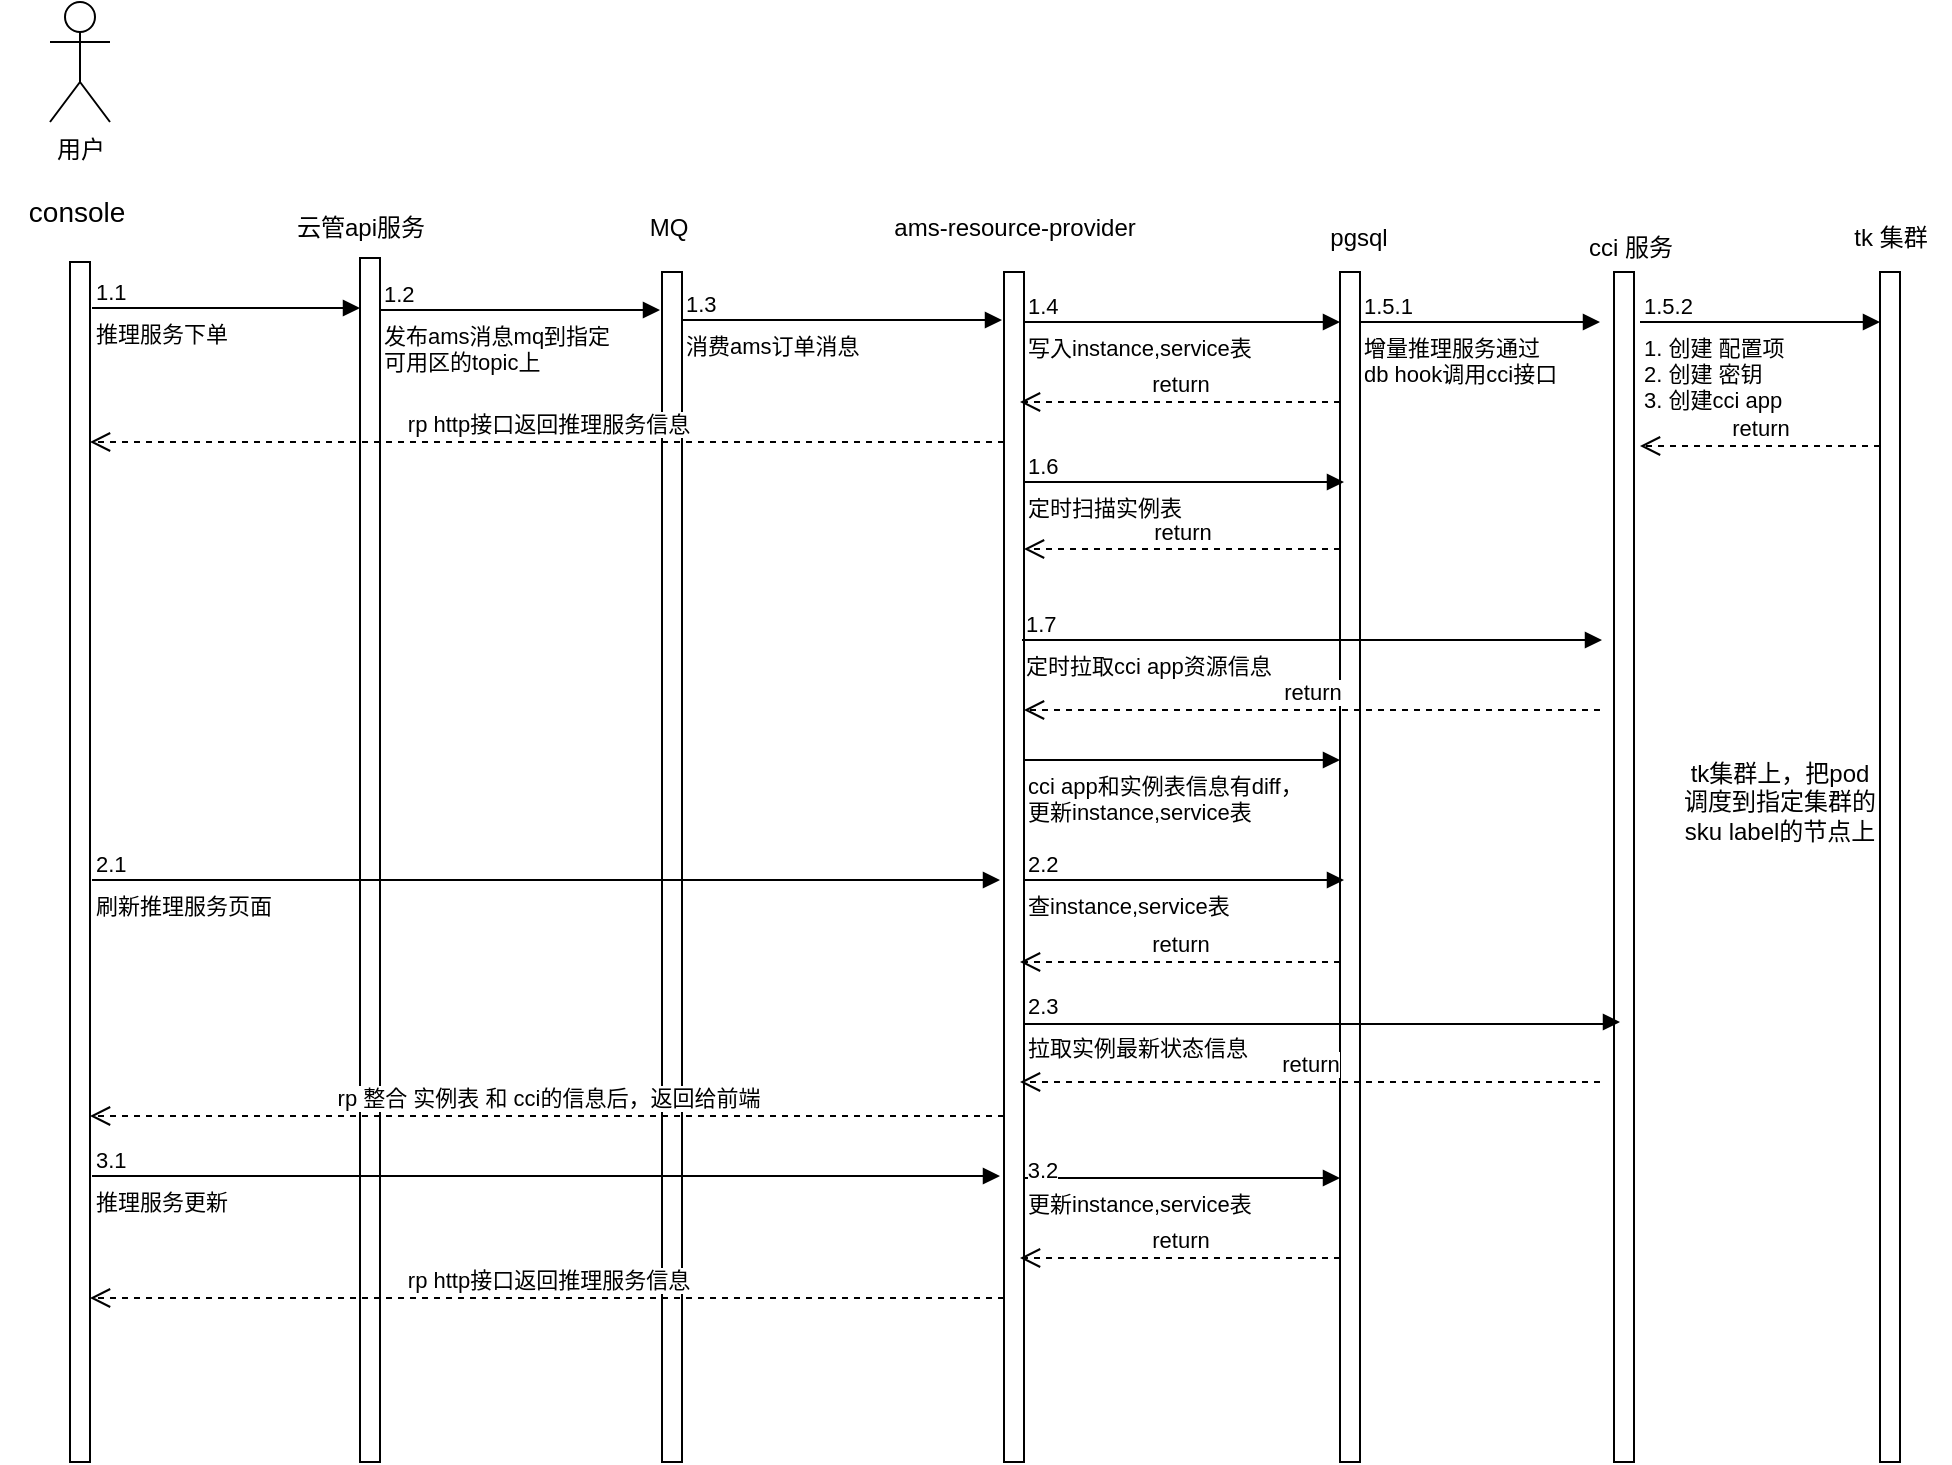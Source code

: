 <mxfile version="22.1.11" type="github">
  <diagram name="第 1 页" id="wUX5twKW95JPzg22RwcC">
    <mxGraphModel dx="1363" dy="914" grid="1" gridSize="10" guides="1" tooltips="1" connect="1" arrows="1" fold="1" page="1" pageScale="1" pageWidth="827" pageHeight="1169" math="0" shadow="0">
      <root>
        <mxCell id="0" />
        <mxCell id="1" parent="0" />
        <mxCell id="F8USyMMURStgGjkpNutp-11" value="用户" style="shape=umlActor;verticalLabelPosition=bottom;verticalAlign=top;html=1;outlineConnect=0;" parent="1" vertex="1">
          <mxGeometry x="125" y="430" width="30" height="60" as="geometry" />
        </mxCell>
        <mxCell id="F8USyMMURStgGjkpNutp-15" value="" style="html=1;points=[[0,0,0,0,5],[0,1,0,0,-5],[1,0,0,0,5],[1,1,0,0,-5]];perimeter=orthogonalPerimeter;outlineConnect=0;targetShapes=umlLifeline;portConstraint=eastwest;newEdgeStyle={&quot;curved&quot;:0,&quot;rounded&quot;:0};" parent="1" vertex="1">
          <mxGeometry x="135" y="560" width="10" height="600" as="geometry" />
        </mxCell>
        <mxCell id="F8USyMMURStgGjkpNutp-16" value="&lt;font style=&quot;font-size: 14px;&quot;&gt;console&amp;nbsp;&lt;/font&gt;" style="text;html=1;align=center;verticalAlign=middle;resizable=0;points=[];autosize=1;strokeColor=none;fillColor=none;" parent="1" vertex="1">
          <mxGeometry x="100" y="520" width="80" height="30" as="geometry" />
        </mxCell>
        <mxCell id="F8USyMMURStgGjkpNutp-20" value="" style="html=1;points=[[0,0,0,0,5],[0,1,0,0,-5],[1,0,0,0,5],[1,1,0,0,-5]];perimeter=orthogonalPerimeter;outlineConnect=0;targetShapes=umlLifeline;portConstraint=eastwest;newEdgeStyle={&quot;curved&quot;:0,&quot;rounded&quot;:0};" parent="1" vertex="1">
          <mxGeometry x="431" y="565" width="10" height="595" as="geometry" />
        </mxCell>
        <mxCell id="F8USyMMURStgGjkpNutp-21" value="MQ" style="text;html=1;align=center;verticalAlign=middle;resizable=0;points=[];autosize=1;strokeColor=none;fillColor=none;" parent="1" vertex="1">
          <mxGeometry x="414" y="528" width="40" height="30" as="geometry" />
        </mxCell>
        <mxCell id="F8USyMMURStgGjkpNutp-22" value="推理服务下单" style="endArrow=block;endFill=1;html=1;edgeStyle=orthogonalEdgeStyle;align=left;verticalAlign=top;rounded=0;" parent="1" edge="1">
          <mxGeometry x="-1" relative="1" as="geometry">
            <mxPoint x="146" y="583" as="sourcePoint" />
            <mxPoint x="280" y="583" as="targetPoint" />
          </mxGeometry>
        </mxCell>
        <mxCell id="F8USyMMURStgGjkpNutp-23" value="1.1" style="edgeLabel;resizable=0;html=1;align=left;verticalAlign=bottom;" parent="F8USyMMURStgGjkpNutp-22" connectable="0" vertex="1">
          <mxGeometry x="-1" relative="1" as="geometry" />
        </mxCell>
        <mxCell id="F8USyMMURStgGjkpNutp-24" value="" style="html=1;points=[[0,0,0,0,5],[0,1,0,0,-5],[1,0,0,0,5],[1,1,0,0,-5]];perimeter=orthogonalPerimeter;outlineConnect=0;targetShapes=umlLifeline;portConstraint=eastwest;newEdgeStyle={&quot;curved&quot;:0,&quot;rounded&quot;:0};" parent="1" vertex="1">
          <mxGeometry x="602" y="565" width="10" height="595" as="geometry" />
        </mxCell>
        <mxCell id="F8USyMMURStgGjkpNutp-25" value="ams-resource-provider" style="text;html=1;align=center;verticalAlign=middle;resizable=0;points=[];autosize=1;strokeColor=none;fillColor=none;" parent="1" vertex="1">
          <mxGeometry x="537" y="528" width="140" height="30" as="geometry" />
        </mxCell>
        <mxCell id="F8USyMMURStgGjkpNutp-26" value="消费ams订单消息" style="endArrow=block;endFill=1;html=1;edgeStyle=orthogonalEdgeStyle;align=left;verticalAlign=top;rounded=0;" parent="1" edge="1">
          <mxGeometry x="-1" relative="1" as="geometry">
            <mxPoint x="441" y="589" as="sourcePoint" />
            <mxPoint x="601" y="589" as="targetPoint" />
            <mxPoint as="offset" />
          </mxGeometry>
        </mxCell>
        <mxCell id="F8USyMMURStgGjkpNutp-27" value="1.3" style="edgeLabel;resizable=0;html=1;align=left;verticalAlign=bottom;" parent="F8USyMMURStgGjkpNutp-26" connectable="0" vertex="1">
          <mxGeometry x="-1" relative="1" as="geometry" />
        </mxCell>
        <mxCell id="F8USyMMURStgGjkpNutp-28" value="" style="html=1;points=[[0,0,0,0,5],[0,1,0,0,-5],[1,0,0,0,5],[1,1,0,0,-5]];perimeter=orthogonalPerimeter;outlineConnect=0;targetShapes=umlLifeline;portConstraint=eastwest;newEdgeStyle={&quot;curved&quot;:0,&quot;rounded&quot;:0};" parent="1" vertex="1">
          <mxGeometry x="770" y="565" width="10" height="595" as="geometry" />
        </mxCell>
        <mxCell id="F8USyMMURStgGjkpNutp-29" value="pgsql" style="text;html=1;align=center;verticalAlign=middle;resizable=0;points=[];autosize=1;strokeColor=none;fillColor=none;" parent="1" vertex="1">
          <mxGeometry x="754" y="533" width="50" height="30" as="geometry" />
        </mxCell>
        <mxCell id="F8USyMMURStgGjkpNutp-30" value="查instance,service表" style="endArrow=block;endFill=1;html=1;edgeStyle=orthogonalEdgeStyle;align=left;verticalAlign=top;rounded=0;" parent="1" edge="1">
          <mxGeometry x="-1" relative="1" as="geometry">
            <mxPoint x="612" y="869" as="sourcePoint" />
            <mxPoint x="772" y="869" as="targetPoint" />
            <mxPoint as="offset" />
          </mxGeometry>
        </mxCell>
        <mxCell id="F8USyMMURStgGjkpNutp-31" value="2.2" style="edgeLabel;resizable=0;html=1;align=left;verticalAlign=bottom;" parent="F8USyMMURStgGjkpNutp-30" connectable="0" vertex="1">
          <mxGeometry x="-1" relative="1" as="geometry" />
        </mxCell>
        <mxCell id="F8USyMMURStgGjkpNutp-32" value="" style="html=1;points=[[0,0,0,0,5],[0,1,0,0,-5],[1,0,0,0,5],[1,1,0,0,-5]];perimeter=orthogonalPerimeter;outlineConnect=0;targetShapes=umlLifeline;portConstraint=eastwest;newEdgeStyle={&quot;curved&quot;:0,&quot;rounded&quot;:0};" parent="1" vertex="1">
          <mxGeometry x="280" y="558" width="10" height="602" as="geometry" />
        </mxCell>
        <mxCell id="F8USyMMURStgGjkpNutp-33" value="云管api服务" style="text;html=1;align=center;verticalAlign=middle;resizable=0;points=[];autosize=1;strokeColor=none;fillColor=none;" parent="1" vertex="1">
          <mxGeometry x="235" y="528" width="90" height="30" as="geometry" />
        </mxCell>
        <mxCell id="F8USyMMURStgGjkpNutp-36" value="发布ams消息mq到指定&lt;br&gt;可用区的topic上" style="endArrow=block;endFill=1;html=1;edgeStyle=orthogonalEdgeStyle;align=left;verticalAlign=top;rounded=0;" parent="1" edge="1">
          <mxGeometry x="-1" relative="1" as="geometry">
            <mxPoint x="290" y="584" as="sourcePoint" />
            <mxPoint x="430" y="584" as="targetPoint" />
            <mxPoint as="offset" />
          </mxGeometry>
        </mxCell>
        <mxCell id="F8USyMMURStgGjkpNutp-37" value="1.2" style="edgeLabel;resizable=0;html=1;align=left;verticalAlign=bottom;" parent="F8USyMMURStgGjkpNutp-36" connectable="0" vertex="1">
          <mxGeometry x="-1" relative="1" as="geometry" />
        </mxCell>
        <mxCell id="F8USyMMURStgGjkpNutp-40" value="rp http接口返回推理服务信息" style="html=1;verticalAlign=bottom;endArrow=open;dashed=1;endSize=8;curved=0;rounded=0;" parent="1" edge="1">
          <mxGeometry x="-0.0" relative="1" as="geometry">
            <mxPoint x="602" y="650" as="sourcePoint" />
            <mxPoint x="145" y="650" as="targetPoint" />
            <mxPoint as="offset" />
          </mxGeometry>
        </mxCell>
        <mxCell id="F8USyMMURStgGjkpNutp-42" value="" style="html=1;points=[[0,0,0,0,5],[0,1,0,0,-5],[1,0,0,0,5],[1,1,0,0,-5]];perimeter=orthogonalPerimeter;outlineConnect=0;targetShapes=umlLifeline;portConstraint=eastwest;newEdgeStyle={&quot;curved&quot;:0,&quot;rounded&quot;:0};" parent="1" vertex="1">
          <mxGeometry x="907" y="565" width="10" height="595" as="geometry" />
        </mxCell>
        <mxCell id="F8USyMMURStgGjkpNutp-43" value="cci 服务" style="text;html=1;align=center;verticalAlign=middle;resizable=0;points=[];autosize=1;strokeColor=none;fillColor=none;" parent="1" vertex="1">
          <mxGeometry x="880" y="538" width="70" height="30" as="geometry" />
        </mxCell>
        <mxCell id="F8USyMMURStgGjkpNutp-44" value="增量推理服务通过&lt;br&gt;db hook调用cci接口" style="endArrow=block;endFill=1;html=1;edgeStyle=orthogonalEdgeStyle;align=left;verticalAlign=top;rounded=0;" parent="1" edge="1">
          <mxGeometry x="-1" relative="1" as="geometry">
            <mxPoint x="780" y="590" as="sourcePoint" />
            <mxPoint x="900" y="590" as="targetPoint" />
            <mxPoint as="offset" />
          </mxGeometry>
        </mxCell>
        <mxCell id="F8USyMMURStgGjkpNutp-45" value="1.5.1" style="edgeLabel;resizable=0;html=1;align=left;verticalAlign=bottom;" parent="F8USyMMURStgGjkpNutp-44" connectable="0" vertex="1">
          <mxGeometry x="-1" relative="1" as="geometry" />
        </mxCell>
        <mxCell id="F8USyMMURStgGjkpNutp-46" value="" style="html=1;points=[[0,0,0,0,5],[0,1,0,0,-5],[1,0,0,0,5],[1,1,0,0,-5]];perimeter=orthogonalPerimeter;outlineConnect=0;targetShapes=umlLifeline;portConstraint=eastwest;newEdgeStyle={&quot;curved&quot;:0,&quot;rounded&quot;:0};" parent="1" vertex="1">
          <mxGeometry x="1040" y="565" width="10" height="595" as="geometry" />
        </mxCell>
        <mxCell id="F8USyMMURStgGjkpNutp-49" value="1. 创建 配置项&lt;br&gt;2. 创建 密钥&lt;br&gt;3. 创建cci app" style="endArrow=block;endFill=1;html=1;edgeStyle=orthogonalEdgeStyle;align=left;verticalAlign=top;rounded=0;" parent="1" edge="1">
          <mxGeometry x="-1" relative="1" as="geometry">
            <mxPoint x="920" y="590" as="sourcePoint" />
            <mxPoint x="1040" y="590" as="targetPoint" />
            <mxPoint as="offset" />
          </mxGeometry>
        </mxCell>
        <mxCell id="F8USyMMURStgGjkpNutp-50" value="1.5.2" style="edgeLabel;resizable=0;html=1;align=left;verticalAlign=bottom;" parent="F8USyMMURStgGjkpNutp-49" connectable="0" vertex="1">
          <mxGeometry x="-1" relative="1" as="geometry" />
        </mxCell>
        <mxCell id="F8USyMMURStgGjkpNutp-51" value="tk 集群" style="text;html=1;align=center;verticalAlign=middle;resizable=0;points=[];autosize=1;strokeColor=none;fillColor=none;" parent="1" vertex="1">
          <mxGeometry x="1015" y="533" width="60" height="30" as="geometry" />
        </mxCell>
        <mxCell id="F8USyMMURStgGjkpNutp-53" value="定时扫描实例表" style="endArrow=block;endFill=1;html=1;edgeStyle=orthogonalEdgeStyle;align=left;verticalAlign=top;rounded=0;" parent="1" edge="1">
          <mxGeometry x="-1" relative="1" as="geometry">
            <mxPoint x="612" y="670" as="sourcePoint" />
            <mxPoint x="772" y="670" as="targetPoint" />
            <mxPoint as="offset" />
          </mxGeometry>
        </mxCell>
        <mxCell id="F8USyMMURStgGjkpNutp-54" value="1.6" style="edgeLabel;resizable=0;html=1;align=left;verticalAlign=bottom;" parent="F8USyMMURStgGjkpNutp-53" connectable="0" vertex="1">
          <mxGeometry x="-1" relative="1" as="geometry" />
        </mxCell>
        <mxCell id="F8USyMMURStgGjkpNutp-55" value="定时拉取cci app资源信息" style="endArrow=block;endFill=1;html=1;edgeStyle=orthogonalEdgeStyle;align=left;verticalAlign=top;rounded=0;" parent="1" edge="1">
          <mxGeometry x="-1" relative="1" as="geometry">
            <mxPoint x="611" y="749" as="sourcePoint" />
            <mxPoint x="901" y="749" as="targetPoint" />
            <mxPoint as="offset" />
          </mxGeometry>
        </mxCell>
        <mxCell id="F8USyMMURStgGjkpNutp-56" value="1.7" style="edgeLabel;resizable=0;html=1;align=left;verticalAlign=bottom;" parent="F8USyMMURStgGjkpNutp-55" connectable="0" vertex="1">
          <mxGeometry x="-1" relative="1" as="geometry" />
        </mxCell>
        <mxCell id="F8USyMMURStgGjkpNutp-57" value="cci app和实例表信息有diff，&lt;br&gt;更新instance,service表" style="endArrow=block;endFill=1;html=1;edgeStyle=orthogonalEdgeStyle;align=left;verticalAlign=top;rounded=0;" parent="1" edge="1">
          <mxGeometry x="-1" relative="1" as="geometry">
            <mxPoint x="612" y="809" as="sourcePoint" />
            <mxPoint x="770" y="809" as="targetPoint" />
            <mxPoint as="offset" />
          </mxGeometry>
        </mxCell>
        <mxCell id="F8USyMMURStgGjkpNutp-59" value="刷新推理服务页面" style="endArrow=block;endFill=1;html=1;edgeStyle=orthogonalEdgeStyle;align=left;verticalAlign=top;rounded=0;" parent="1" edge="1">
          <mxGeometry x="-1" relative="1" as="geometry">
            <mxPoint x="146" y="869" as="sourcePoint" />
            <mxPoint x="600" y="869" as="targetPoint" />
          </mxGeometry>
        </mxCell>
        <mxCell id="F8USyMMURStgGjkpNutp-60" value="2.1" style="edgeLabel;resizable=0;html=1;align=left;verticalAlign=bottom;" parent="F8USyMMURStgGjkpNutp-59" connectable="0" vertex="1">
          <mxGeometry x="-1" relative="1" as="geometry" />
        </mxCell>
        <mxCell id="F8USyMMURStgGjkpNutp-63" value="rp 整合 实例表 和 cci的信息后，返回给前端" style="html=1;verticalAlign=bottom;endArrow=open;dashed=1;endSize=8;curved=0;rounded=0;" parent="1" edge="1">
          <mxGeometry x="-0.0" relative="1" as="geometry">
            <mxPoint x="602" y="987" as="sourcePoint" />
            <mxPoint x="145" y="987" as="targetPoint" />
            <mxPoint as="offset" />
          </mxGeometry>
        </mxCell>
        <mxCell id="F8USyMMURStgGjkpNutp-64" value="写入instance,service表" style="endArrow=block;endFill=1;html=1;edgeStyle=orthogonalEdgeStyle;align=left;verticalAlign=top;rounded=0;" parent="1" edge="1">
          <mxGeometry x="-1" relative="1" as="geometry">
            <mxPoint x="612" y="590" as="sourcePoint" />
            <mxPoint x="770" y="590" as="targetPoint" />
            <mxPoint as="offset" />
          </mxGeometry>
        </mxCell>
        <mxCell id="F8USyMMURStgGjkpNutp-65" value="1.4" style="edgeLabel;resizable=0;html=1;align=left;verticalAlign=bottom;" parent="F8USyMMURStgGjkpNutp-64" connectable="0" vertex="1">
          <mxGeometry x="-1" relative="1" as="geometry" />
        </mxCell>
        <mxCell id="F8USyMMURStgGjkpNutp-66" value="推理服务更新" style="endArrow=block;endFill=1;html=1;edgeStyle=orthogonalEdgeStyle;align=left;verticalAlign=top;rounded=0;" parent="1" edge="1">
          <mxGeometry x="-1" relative="1" as="geometry">
            <mxPoint x="146" y="1017" as="sourcePoint" />
            <mxPoint x="600" y="1017" as="targetPoint" />
            <mxPoint as="offset" />
          </mxGeometry>
        </mxCell>
        <mxCell id="F8USyMMURStgGjkpNutp-67" value="3.1" style="edgeLabel;resizable=0;html=1;align=left;verticalAlign=bottom;" parent="F8USyMMURStgGjkpNutp-66" connectable="0" vertex="1">
          <mxGeometry x="-1" relative="1" as="geometry" />
        </mxCell>
        <mxCell id="F8USyMMURStgGjkpNutp-68" value="return" style="html=1;verticalAlign=bottom;endArrow=open;dashed=1;endSize=8;curved=0;rounded=0;" parent="1" edge="1">
          <mxGeometry relative="1" as="geometry">
            <mxPoint x="900" y="784" as="sourcePoint" />
            <mxPoint x="612" y="784" as="targetPoint" />
          </mxGeometry>
        </mxCell>
        <mxCell id="F8USyMMURStgGjkpNutp-70" value="return" style="html=1;verticalAlign=bottom;endArrow=open;dashed=1;endSize=8;curved=0;rounded=0;" parent="1" edge="1">
          <mxGeometry relative="1" as="geometry">
            <mxPoint x="770" y="703.5" as="sourcePoint" />
            <mxPoint x="612" y="703.5" as="targetPoint" />
          </mxGeometry>
        </mxCell>
        <mxCell id="F8USyMMURStgGjkpNutp-71" value="return" style="html=1;verticalAlign=bottom;endArrow=open;dashed=1;endSize=8;curved=0;rounded=0;" parent="1" edge="1">
          <mxGeometry relative="1" as="geometry">
            <mxPoint x="1040.0" y="652" as="sourcePoint" />
            <mxPoint x="920" y="652" as="targetPoint" />
          </mxGeometry>
        </mxCell>
        <mxCell id="F8USyMMURStgGjkpNutp-72" value="更新instance,service表" style="endArrow=block;endFill=1;html=1;edgeStyle=orthogonalEdgeStyle;align=left;verticalAlign=top;rounded=0;" parent="1" edge="1">
          <mxGeometry x="-1" relative="1" as="geometry">
            <mxPoint x="612" y="1018" as="sourcePoint" />
            <mxPoint x="770" y="1018" as="targetPoint" />
            <mxPoint as="offset" />
          </mxGeometry>
        </mxCell>
        <mxCell id="F8USyMMURStgGjkpNutp-79" value="3.2" style="edgeLabel;html=1;align=center;verticalAlign=middle;resizable=0;points=[];" parent="F8USyMMURStgGjkpNutp-72" vertex="1" connectable="0">
          <mxGeometry x="-0.907" y="4" relative="1" as="geometry">
            <mxPoint x="1" as="offset" />
          </mxGeometry>
        </mxCell>
        <mxCell id="F8USyMMURStgGjkpNutp-74" value="return" style="html=1;verticalAlign=bottom;endArrow=open;dashed=1;endSize=8;curved=0;rounded=0;" parent="1" source="F8USyMMURStgGjkpNutp-28" edge="1">
          <mxGeometry relative="1" as="geometry">
            <mxPoint x="690" y="630" as="sourcePoint" />
            <mxPoint x="610" y="630" as="targetPoint" />
          </mxGeometry>
        </mxCell>
        <mxCell id="F8USyMMURStgGjkpNutp-75" value="return" style="html=1;verticalAlign=bottom;endArrow=open;dashed=1;endSize=8;curved=0;rounded=0;" parent="1" edge="1">
          <mxGeometry relative="1" as="geometry">
            <mxPoint x="770" y="910" as="sourcePoint" />
            <mxPoint x="610" y="910" as="targetPoint" />
          </mxGeometry>
        </mxCell>
        <mxCell id="F8USyMMURStgGjkpNutp-76" value="rp http接口返回推理服务信息" style="html=1;verticalAlign=bottom;endArrow=open;dashed=1;endSize=8;curved=0;rounded=0;" parent="1" edge="1">
          <mxGeometry x="-0.0" relative="1" as="geometry">
            <mxPoint x="602" y="1078" as="sourcePoint" />
            <mxPoint x="145" y="1078" as="targetPoint" />
            <mxPoint as="offset" />
          </mxGeometry>
        </mxCell>
        <mxCell id="F8USyMMURStgGjkpNutp-78" value="return" style="html=1;verticalAlign=bottom;endArrow=open;dashed=1;endSize=8;curved=0;rounded=0;exitX=0;exitY=0.903;exitDx=0;exitDy=0;exitPerimeter=0;" parent="1" edge="1">
          <mxGeometry relative="1" as="geometry">
            <mxPoint x="770" y="1058.045" as="sourcePoint" />
            <mxPoint x="610" y="1058" as="targetPoint" />
          </mxGeometry>
        </mxCell>
        <mxCell id="ClvjLJVBoNTASaHAyqXc-3" value="拉取实例最新状态信息" style="endArrow=block;endFill=1;html=1;edgeStyle=orthogonalEdgeStyle;align=left;verticalAlign=top;rounded=0;" edge="1" parent="1">
          <mxGeometry x="-1" relative="1" as="geometry">
            <mxPoint x="612" y="940" as="sourcePoint" />
            <mxPoint x="910" y="940" as="targetPoint" />
            <mxPoint as="offset" />
            <Array as="points">
              <mxPoint x="612" y="941" />
              <mxPoint x="902" y="941" />
              <mxPoint x="902" y="940" />
            </Array>
          </mxGeometry>
        </mxCell>
        <mxCell id="ClvjLJVBoNTASaHAyqXc-4" value="2.3" style="edgeLabel;resizable=0;html=1;align=left;verticalAlign=bottom;" connectable="0" vertex="1" parent="ClvjLJVBoNTASaHAyqXc-3">
          <mxGeometry x="-1" relative="1" as="geometry" />
        </mxCell>
        <mxCell id="ClvjLJVBoNTASaHAyqXc-5" value="return" style="html=1;verticalAlign=bottom;endArrow=open;dashed=1;endSize=8;curved=0;rounded=0;" edge="1" parent="1">
          <mxGeometry relative="1" as="geometry">
            <mxPoint x="900" y="970" as="sourcePoint" />
            <mxPoint x="610" y="970" as="targetPoint" />
          </mxGeometry>
        </mxCell>
        <mxCell id="ClvjLJVBoNTASaHAyqXc-6" value="tk集群上，把pod调度到指定集群的 sku label的节点上" style="text;html=1;strokeColor=none;fillColor=none;align=center;verticalAlign=middle;whiteSpace=wrap;rounded=0;" vertex="1" parent="1">
          <mxGeometry x="940" y="780" width="100" height="100" as="geometry" />
        </mxCell>
      </root>
    </mxGraphModel>
  </diagram>
</mxfile>
